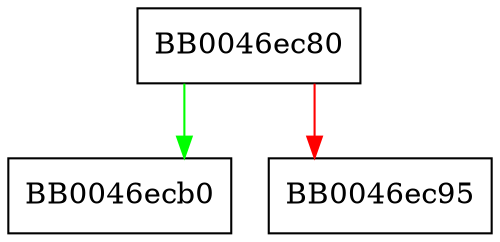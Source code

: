 digraph opt_format {
  node [shape="box"];
  graph [splines=ortho];
  BB0046ec80 -> BB0046ecb0 [color="green"];
  BB0046ec80 -> BB0046ec95 [color="red"];
}
